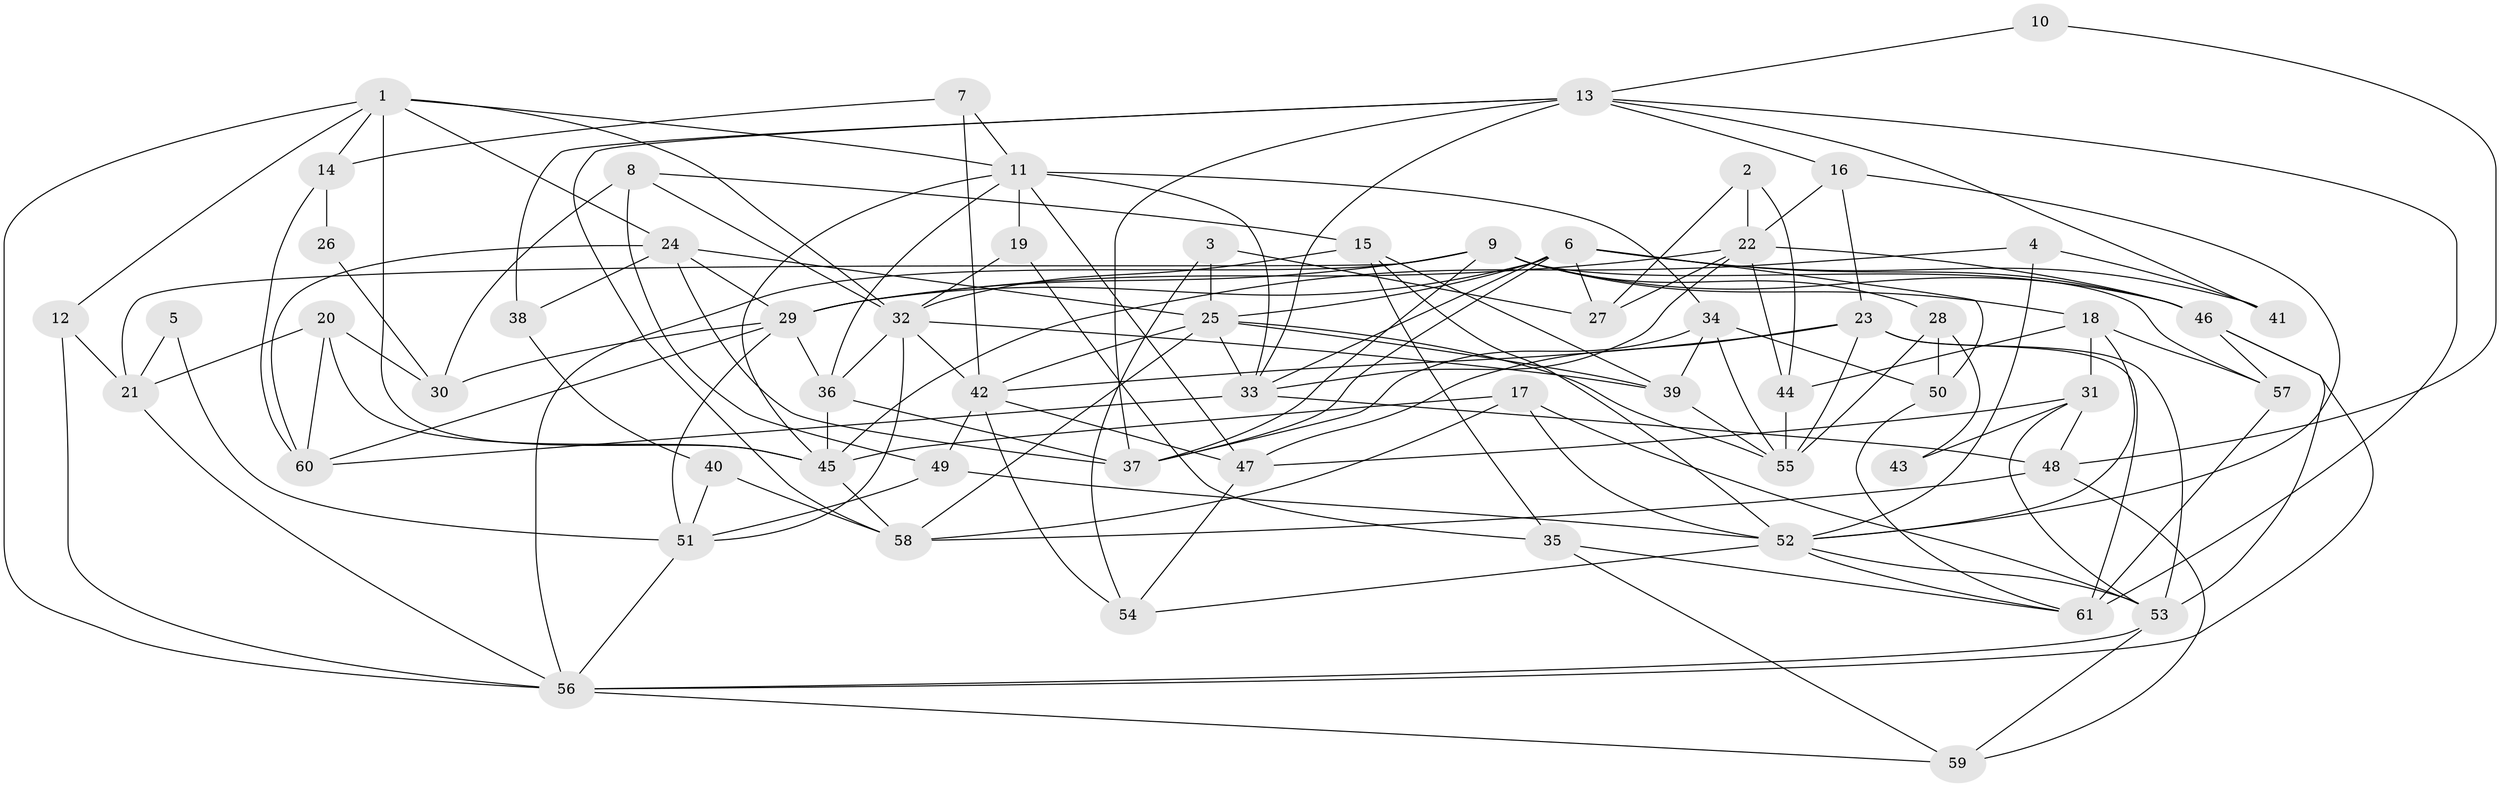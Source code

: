 // original degree distribution, {5: 0.23, 7: 0.02, 4: 0.19, 3: 0.33, 6: 0.08, 2: 0.12, 8: 0.03}
// Generated by graph-tools (version 1.1) at 2025/37/03/04/25 23:37:14]
// undirected, 61 vertices, 154 edges
graph export_dot {
  node [color=gray90,style=filled];
  1;
  2;
  3;
  4;
  5;
  6;
  7;
  8;
  9;
  10;
  11;
  12;
  13;
  14;
  15;
  16;
  17;
  18;
  19;
  20;
  21;
  22;
  23;
  24;
  25;
  26;
  27;
  28;
  29;
  30;
  31;
  32;
  33;
  34;
  35;
  36;
  37;
  38;
  39;
  40;
  41;
  42;
  43;
  44;
  45;
  46;
  47;
  48;
  49;
  50;
  51;
  52;
  53;
  54;
  55;
  56;
  57;
  58;
  59;
  60;
  61;
  1 -- 11 [weight=1.0];
  1 -- 12 [weight=1.0];
  1 -- 14 [weight=1.0];
  1 -- 24 [weight=1.0];
  1 -- 32 [weight=1.0];
  1 -- 45 [weight=1.0];
  1 -- 56 [weight=1.0];
  2 -- 22 [weight=1.0];
  2 -- 27 [weight=1.0];
  2 -- 44 [weight=1.0];
  3 -- 25 [weight=1.0];
  3 -- 27 [weight=1.0];
  3 -- 54 [weight=1.0];
  4 -- 41 [weight=1.0];
  4 -- 45 [weight=1.0];
  4 -- 52 [weight=1.0];
  5 -- 21 [weight=1.0];
  5 -- 51 [weight=1.0];
  6 -- 25 [weight=1.0];
  6 -- 27 [weight=1.0];
  6 -- 29 [weight=1.0];
  6 -- 33 [weight=1.0];
  6 -- 37 [weight=1.0];
  6 -- 41 [weight=1.0];
  6 -- 46 [weight=1.0];
  6 -- 50 [weight=1.0];
  7 -- 11 [weight=1.0];
  7 -- 14 [weight=1.0];
  7 -- 42 [weight=1.0];
  8 -- 15 [weight=1.0];
  8 -- 30 [weight=1.0];
  8 -- 32 [weight=1.0];
  8 -- 49 [weight=2.0];
  9 -- 18 [weight=1.0];
  9 -- 21 [weight=1.0];
  9 -- 28 [weight=1.0];
  9 -- 29 [weight=1.0];
  9 -- 37 [weight=1.0];
  9 -- 46 [weight=1.0];
  9 -- 56 [weight=1.0];
  9 -- 57 [weight=1.0];
  10 -- 13 [weight=1.0];
  10 -- 48 [weight=1.0];
  11 -- 19 [weight=1.0];
  11 -- 33 [weight=1.0];
  11 -- 34 [weight=2.0];
  11 -- 36 [weight=1.0];
  11 -- 45 [weight=1.0];
  11 -- 47 [weight=1.0];
  12 -- 21 [weight=1.0];
  12 -- 56 [weight=1.0];
  13 -- 16 [weight=1.0];
  13 -- 33 [weight=1.0];
  13 -- 37 [weight=1.0];
  13 -- 38 [weight=1.0];
  13 -- 41 [weight=1.0];
  13 -- 58 [weight=1.0];
  13 -- 61 [weight=1.0];
  14 -- 26 [weight=1.0];
  14 -- 60 [weight=1.0];
  15 -- 32 [weight=1.0];
  15 -- 35 [weight=1.0];
  15 -- 39 [weight=1.0];
  15 -- 52 [weight=1.0];
  16 -- 22 [weight=1.0];
  16 -- 23 [weight=1.0];
  16 -- 52 [weight=1.0];
  17 -- 45 [weight=1.0];
  17 -- 52 [weight=1.0];
  17 -- 53 [weight=1.0];
  17 -- 58 [weight=1.0];
  18 -- 31 [weight=1.0];
  18 -- 44 [weight=1.0];
  18 -- 52 [weight=1.0];
  18 -- 57 [weight=1.0];
  19 -- 32 [weight=1.0];
  19 -- 35 [weight=1.0];
  20 -- 21 [weight=1.0];
  20 -- 30 [weight=1.0];
  20 -- 45 [weight=1.0];
  20 -- 60 [weight=1.0];
  21 -- 56 [weight=1.0];
  22 -- 27 [weight=1.0];
  22 -- 29 [weight=1.0];
  22 -- 33 [weight=1.0];
  22 -- 44 [weight=1.0];
  22 -- 46 [weight=1.0];
  23 -- 42 [weight=1.0];
  23 -- 47 [weight=1.0];
  23 -- 53 [weight=1.0];
  23 -- 55 [weight=1.0];
  23 -- 61 [weight=2.0];
  24 -- 25 [weight=1.0];
  24 -- 29 [weight=1.0];
  24 -- 37 [weight=1.0];
  24 -- 38 [weight=1.0];
  24 -- 60 [weight=1.0];
  25 -- 33 [weight=1.0];
  25 -- 39 [weight=1.0];
  25 -- 42 [weight=1.0];
  25 -- 55 [weight=1.0];
  25 -- 58 [weight=1.0];
  26 -- 30 [weight=1.0];
  28 -- 43 [weight=1.0];
  28 -- 50 [weight=1.0];
  28 -- 55 [weight=1.0];
  29 -- 30 [weight=1.0];
  29 -- 36 [weight=1.0];
  29 -- 51 [weight=1.0];
  29 -- 60 [weight=1.0];
  31 -- 43 [weight=1.0];
  31 -- 47 [weight=1.0];
  31 -- 48 [weight=2.0];
  31 -- 53 [weight=1.0];
  32 -- 36 [weight=1.0];
  32 -- 39 [weight=1.0];
  32 -- 42 [weight=1.0];
  32 -- 51 [weight=1.0];
  33 -- 48 [weight=1.0];
  33 -- 60 [weight=1.0];
  34 -- 37 [weight=1.0];
  34 -- 39 [weight=1.0];
  34 -- 50 [weight=1.0];
  34 -- 55 [weight=1.0];
  35 -- 59 [weight=1.0];
  35 -- 61 [weight=1.0];
  36 -- 37 [weight=1.0];
  36 -- 45 [weight=1.0];
  38 -- 40 [weight=1.0];
  39 -- 55 [weight=1.0];
  40 -- 51 [weight=1.0];
  40 -- 58 [weight=1.0];
  42 -- 47 [weight=1.0];
  42 -- 49 [weight=2.0];
  42 -- 54 [weight=1.0];
  44 -- 55 [weight=1.0];
  45 -- 58 [weight=1.0];
  46 -- 53 [weight=1.0];
  46 -- 56 [weight=1.0];
  46 -- 57 [weight=1.0];
  47 -- 54 [weight=1.0];
  48 -- 58 [weight=1.0];
  48 -- 59 [weight=1.0];
  49 -- 51 [weight=1.0];
  49 -- 52 [weight=1.0];
  50 -- 61 [weight=1.0];
  51 -- 56 [weight=1.0];
  52 -- 53 [weight=1.0];
  52 -- 54 [weight=1.0];
  52 -- 61 [weight=1.0];
  53 -- 56 [weight=1.0];
  53 -- 59 [weight=1.0];
  56 -- 59 [weight=1.0];
  57 -- 61 [weight=1.0];
}

